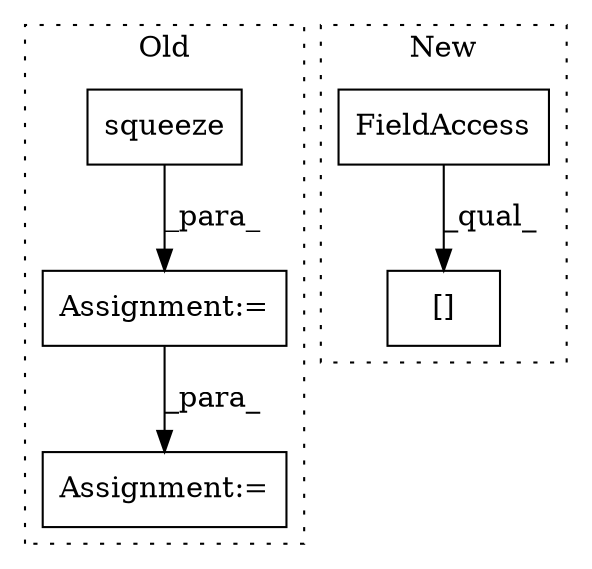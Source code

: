 digraph G {
subgraph cluster0 {
1 [label="squeeze" a="32" s="3624,3658" l="8,1" shape="box"];
3 [label="Assignment:=" a="7" s="3686" l="1" shape="box"];
4 [label="Assignment:=" a="7" s="3609" l="1" shape="box"];
label = "Old";
style="dotted";
}
subgraph cluster1 {
2 [label="[]" a="2" s="3021,3048" l="23,1" shape="box"];
5 [label="FieldAccess" a="22" s="3021" l="22" shape="box"];
label = "New";
style="dotted";
}
1 -> 4 [label="_para_"];
4 -> 3 [label="_para_"];
5 -> 2 [label="_qual_"];
}